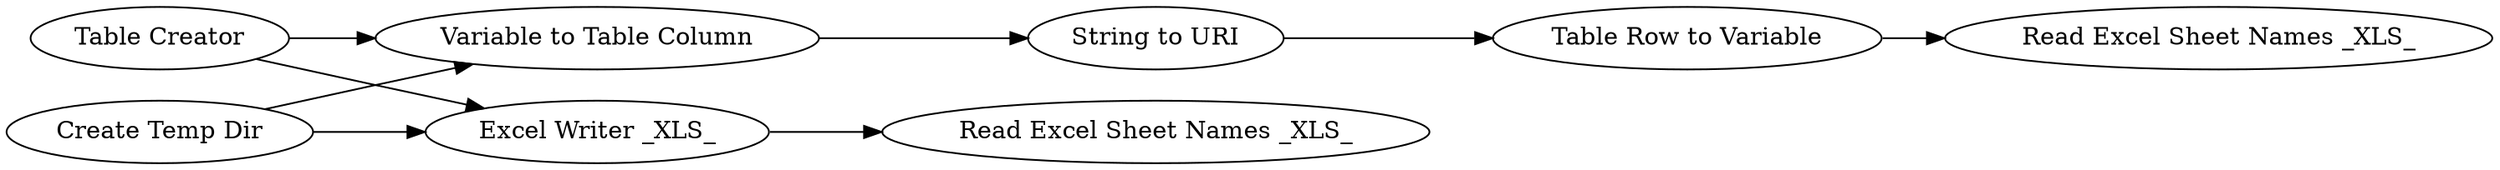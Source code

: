 digraph {
	"-2176277279649141782_11" [label="Read Excel Sheet Names _XLS_"]
	"-2176277279649141782_9" [label="String to URI"]
	"-2176277279649141782_3" [label="Table Creator"]
	"-2176277279649141782_10" [label="Table Row to Variable"]
	"-2176277279649141782_8" [label="Variable to Table Column"]
	"-2176277279649141782_5" [label="Read Excel Sheet Names _XLS_"]
	"-2176277279649141782_4" [label="Excel Writer _XLS_"]
	"-2176277279649141782_2" [label="Create Temp Dir"]
	"-2176277279649141782_2" -> "-2176277279649141782_8"
	"-2176277279649141782_8" -> "-2176277279649141782_9"
	"-2176277279649141782_9" -> "-2176277279649141782_10"
	"-2176277279649141782_3" -> "-2176277279649141782_4"
	"-2176277279649141782_10" -> "-2176277279649141782_11"
	"-2176277279649141782_3" -> "-2176277279649141782_8"
	"-2176277279649141782_2" -> "-2176277279649141782_4"
	"-2176277279649141782_4" -> "-2176277279649141782_5"
	rankdir=LR
}
